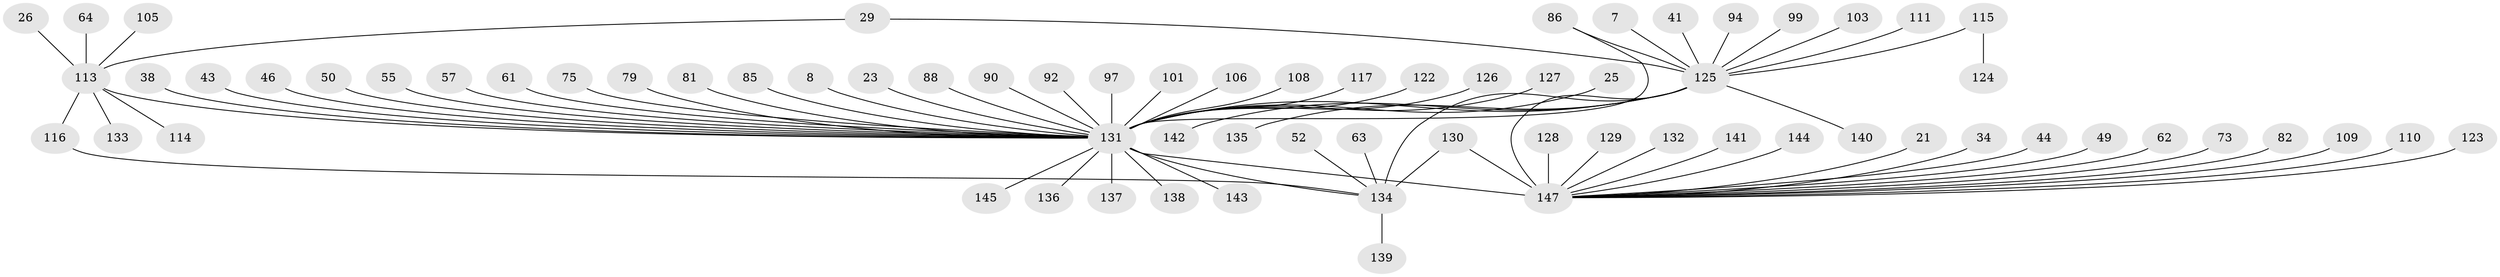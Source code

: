 // original degree distribution, {11: 0.013605442176870748, 25: 0.006802721088435374, 23: 0.006802721088435374, 4: 0.061224489795918366, 1: 0.48299319727891155, 15: 0.006802721088435374, 5: 0.034013605442176874, 8: 0.013605442176870748, 3: 0.1292517006802721, 2: 0.19047619047619047, 6: 0.027210884353741496, 10: 0.013605442176870748, 7: 0.013605442176870748}
// Generated by graph-tools (version 1.1) at 2025/48/03/09/25 04:48:26]
// undirected, 73 vertices, 78 edges
graph export_dot {
graph [start="1"]
  node [color=gray90,style=filled];
  7;
  8;
  21;
  23;
  25;
  26 [super="+14"];
  29;
  34;
  38;
  41;
  43;
  44;
  46;
  49;
  50;
  52;
  55;
  57;
  61;
  62;
  63;
  64;
  73;
  75;
  79;
  81;
  82;
  85;
  86 [super="+84"];
  88;
  90;
  92 [super="+65"];
  94;
  97;
  99;
  101;
  103;
  105;
  106 [super="+30+78"];
  108;
  109;
  110;
  111;
  113 [super="+83+69"];
  114;
  115 [super="+77"];
  116 [super="+36"];
  117;
  122;
  123 [super="+98"];
  124;
  125 [super="+59+118+96"];
  126 [super="+112"];
  127;
  128;
  129;
  130;
  131 [super="+87+58+76+121+67+70+107"];
  132;
  133 [super="+95"];
  134 [super="+11+119+10"];
  135;
  136;
  137 [super="+66"];
  138;
  139 [super="+120"];
  140;
  141;
  142;
  143;
  144;
  145;
  147 [super="+13+51+146+27+102+104"];
  7 -- 125;
  8 -- 131;
  21 -- 147;
  23 -- 131;
  25 -- 131;
  26 -- 113;
  29 -- 113;
  29 -- 125;
  34 -- 147;
  38 -- 131 [weight=2];
  41 -- 125;
  43 -- 131;
  44 -- 147;
  46 -- 131;
  49 -- 147;
  50 -- 131;
  52 -- 134;
  55 -- 131;
  57 -- 131 [weight=2];
  61 -- 131;
  62 -- 147 [weight=3];
  63 -- 134;
  64 -- 113;
  73 -- 147;
  75 -- 131;
  79 -- 131;
  81 -- 131;
  82 -- 147;
  85 -- 131;
  86 -- 125 [weight=2];
  86 -- 131 [weight=2];
  88 -- 131;
  90 -- 131;
  92 -- 131;
  94 -- 125;
  97 -- 131;
  99 -- 125;
  101 -- 131;
  103 -- 125;
  105 -- 113;
  106 -- 131 [weight=3];
  108 -- 131;
  109 -- 147;
  110 -- 147;
  111 -- 125;
  113 -- 114;
  113 -- 116;
  113 -- 133;
  113 -- 131 [weight=12];
  115 -- 124;
  115 -- 125 [weight=2];
  116 -- 134;
  117 -- 131;
  122 -- 131;
  123 -- 147;
  125 -- 134 [weight=5];
  125 -- 142;
  125 -- 135;
  125 -- 140;
  125 -- 131 [weight=8];
  125 -- 147 [weight=5];
  126 -- 131;
  127 -- 131;
  128 -- 147;
  129 -- 147;
  130 -- 134;
  130 -- 147;
  131 -- 137 [weight=2];
  131 -- 147 [weight=10];
  131 -- 138;
  131 -- 145;
  131 -- 134 [weight=3];
  131 -- 136;
  131 -- 143;
  132 -- 147;
  134 -- 139;
  141 -- 147;
  144 -- 147;
}
